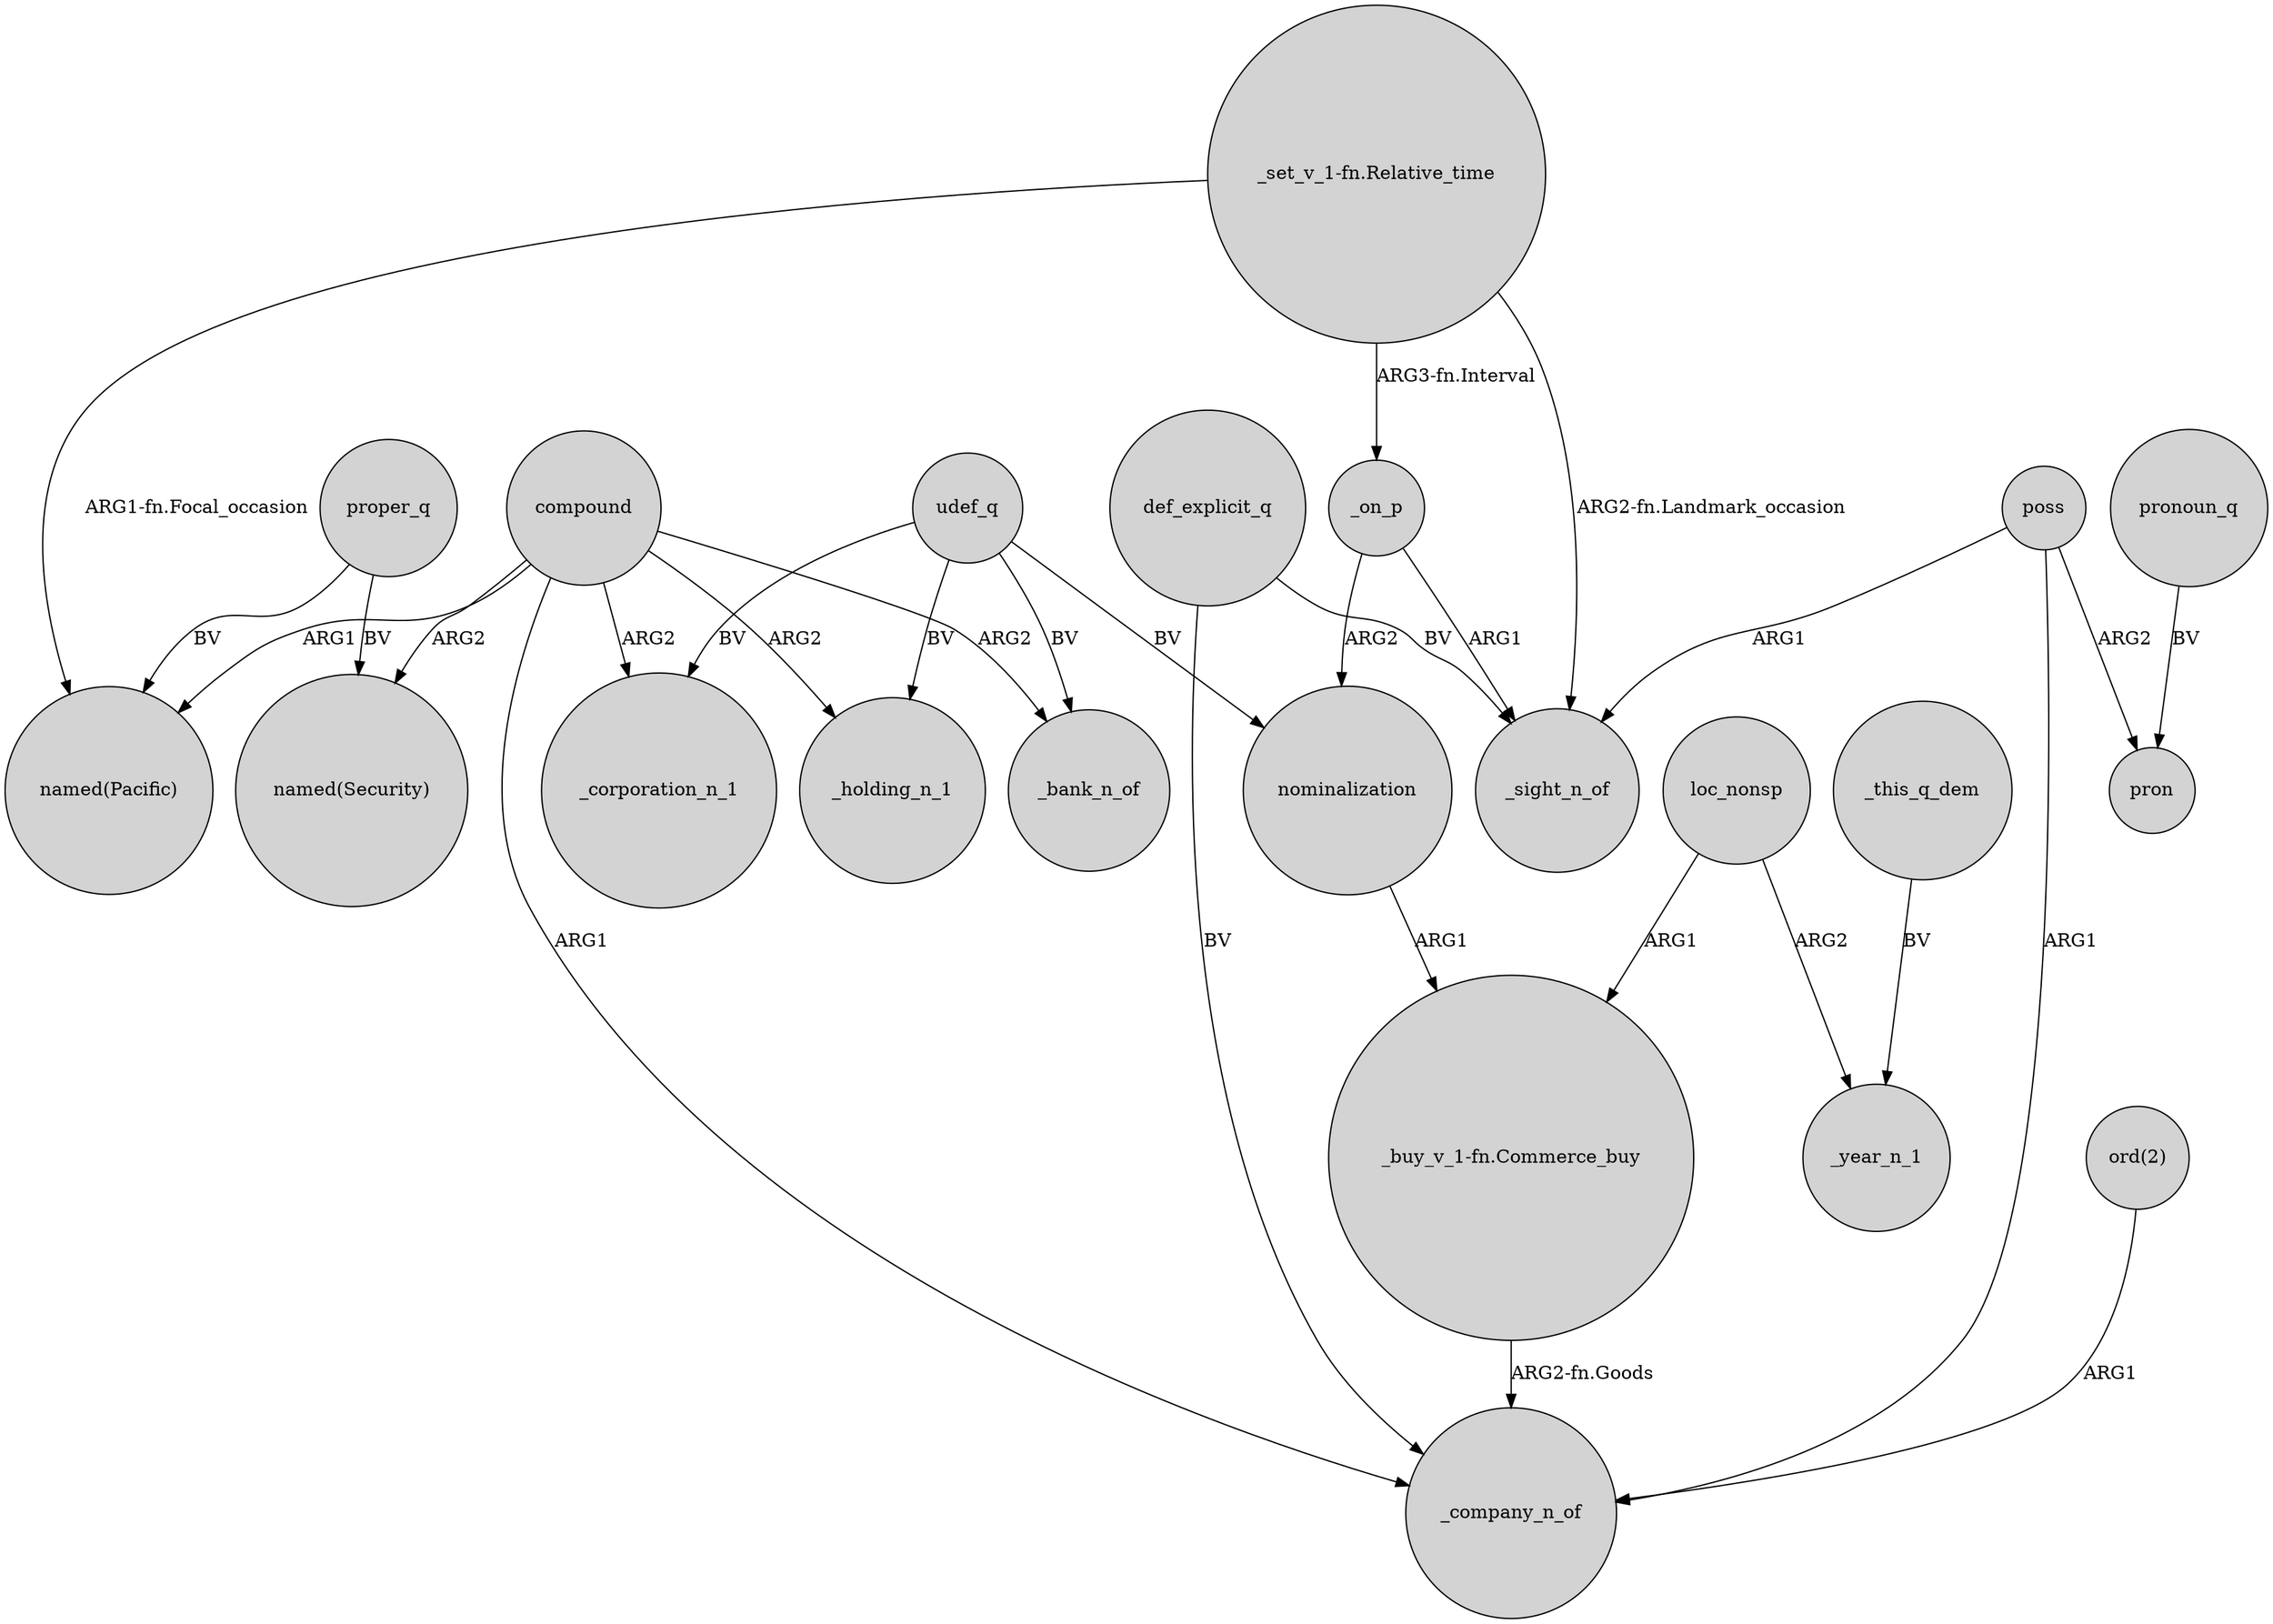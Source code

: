 digraph {
	node [shape=circle style=filled]
	compound -> "named(Security)" [label=ARG2]
	def_explicit_q -> _sight_n_of [label=BV]
	_on_p -> nominalization [label=ARG2]
	udef_q -> _holding_n_1 [label=BV]
	"_set_v_1-fn.Relative_time" -> _on_p [label="ARG3-fn.Interval"]
	udef_q -> nominalization [label=BV]
	udef_q -> _bank_n_of [label=BV]
	compound -> _company_n_of [label=ARG1]
	"_set_v_1-fn.Relative_time" -> _sight_n_of [label="ARG2-fn.Landmark_occasion"]
	"_buy_v_1-fn.Commerce_buy" -> _company_n_of [label="ARG2-fn.Goods"]
	loc_nonsp -> _year_n_1 [label=ARG2]
	compound -> "named(Pacific)" [label=ARG1]
	poss -> _sight_n_of [label=ARG1]
	pronoun_q -> pron [label=BV]
	poss -> pron [label=ARG2]
	nominalization -> "_buy_v_1-fn.Commerce_buy" [label=ARG1]
	compound -> _holding_n_1 [label=ARG2]
	"ord(2)" -> _company_n_of [label=ARG1]
	_this_q_dem -> _year_n_1 [label=BV]
	proper_q -> "named(Security)" [label=BV]
	_on_p -> _sight_n_of [label=ARG1]
	loc_nonsp -> "_buy_v_1-fn.Commerce_buy" [label=ARG1]
	proper_q -> "named(Pacific)" [label=BV]
	compound -> _corporation_n_1 [label=ARG2]
	udef_q -> _corporation_n_1 [label=BV]
	poss -> _company_n_of [label=ARG1]
	"_set_v_1-fn.Relative_time" -> "named(Pacific)" [label="ARG1-fn.Focal_occasion"]
	def_explicit_q -> _company_n_of [label=BV]
	compound -> _bank_n_of [label=ARG2]
}
